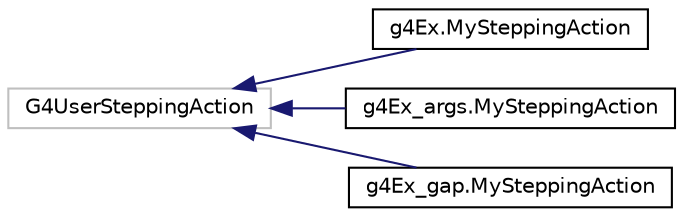 digraph "Graphical Class Hierarchy"
{
 // LATEX_PDF_SIZE
  edge [fontname="Helvetica",fontsize="10",labelfontname="Helvetica",labelfontsize="10"];
  node [fontname="Helvetica",fontsize="10",shape=record];
  rankdir="LR";
  Node173 [label="G4UserSteppingAction",height=0.2,width=0.4,color="grey75", fillcolor="white", style="filled",tooltip=" "];
  Node173 -> Node0 [dir="back",color="midnightblue",fontsize="10",style="solid",fontname="Helvetica"];
  Node0 [label="g4Ex.MySteppingAction",height=0.2,width=0.4,color="black", fillcolor="white", style="filled",URL="$classg4Ex_1_1MySteppingAction.html",tooltip=" "];
  Node173 -> Node175 [dir="back",color="midnightblue",fontsize="10",style="solid",fontname="Helvetica"];
  Node175 [label="g4Ex_args.MySteppingAction",height=0.2,width=0.4,color="black", fillcolor="white", style="filled",URL="$classg4Ex__args_1_1MySteppingAction.html",tooltip=" "];
  Node173 -> Node176 [dir="back",color="midnightblue",fontsize="10",style="solid",fontname="Helvetica"];
  Node176 [label="g4Ex_gap.MySteppingAction",height=0.2,width=0.4,color="black", fillcolor="white", style="filled",URL="$classg4Ex__gap_1_1MySteppingAction.html",tooltip=" "];
}
